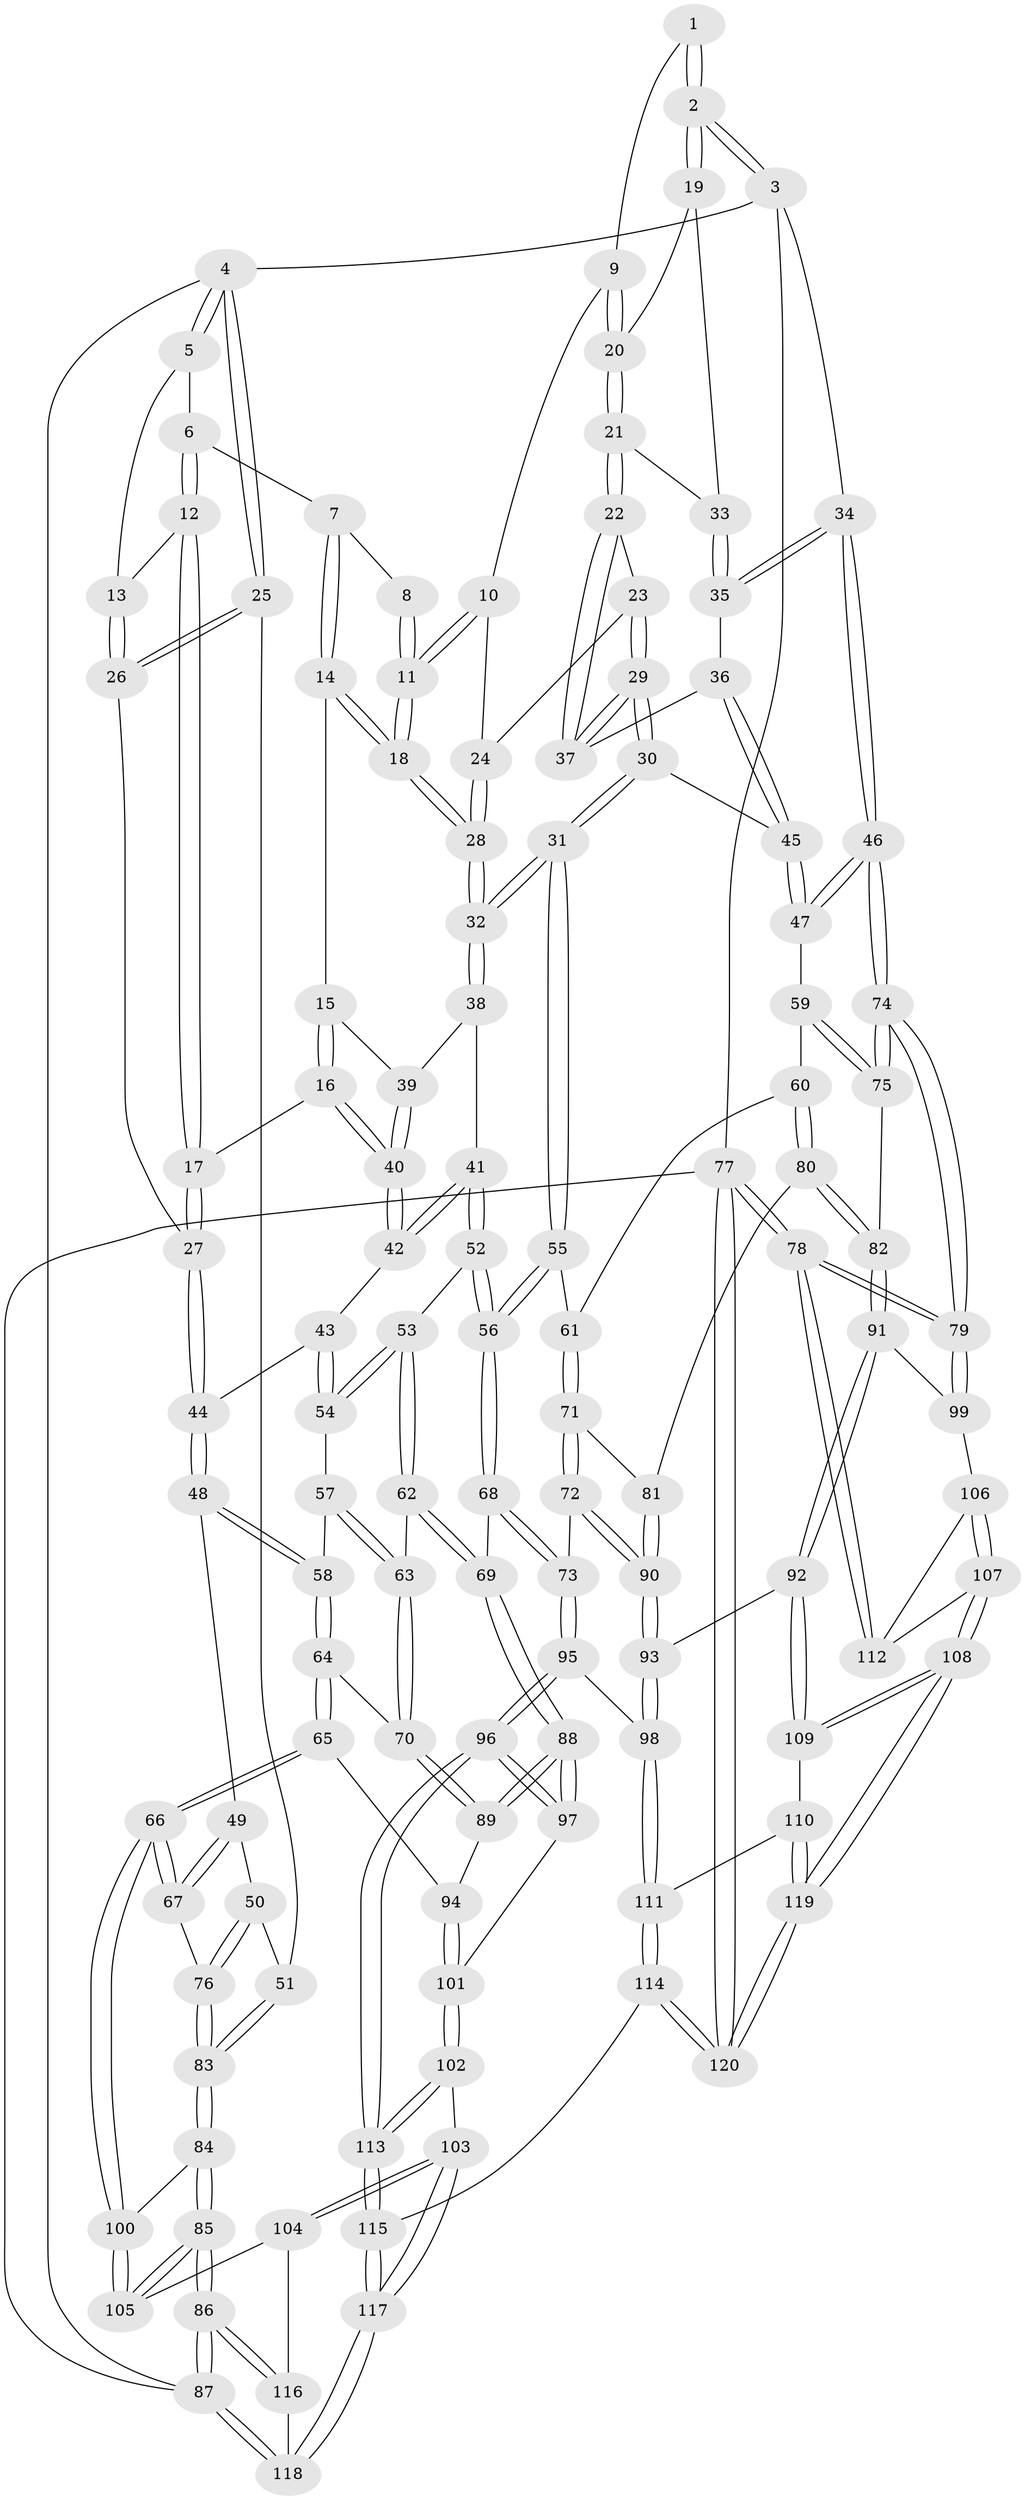 // coarse degree distribution, {1: 0.05555555555555555, 2: 0.08333333333333333, 4: 0.19444444444444445, 5: 0.25, 3: 0.2222222222222222, 9: 0.027777777777777776, 8: 0.05555555555555555, 6: 0.1111111111111111}
// Generated by graph-tools (version 1.1) at 2025/05/03/04/25 22:05:52]
// undirected, 120 vertices, 297 edges
graph export_dot {
graph [start="1"]
  node [color=gray90,style=filled];
  1 [pos="+0.8645182730289087+0"];
  2 [pos="+1+0"];
  3 [pos="+1+0"];
  4 [pos="+0+0"];
  5 [pos="+0.25728343572018525+0"];
  6 [pos="+0.3920429801644044+0"];
  7 [pos="+0.4118298722730382+0"];
  8 [pos="+0.7453227583005755+0"];
  9 [pos="+0.8397199561772064+0.07675647907132863"];
  10 [pos="+0.8312820160812415+0.0837629661478834"];
  11 [pos="+0.7135134740272009+0.056676133303510706"];
  12 [pos="+0.2869777089908564+0.020337673472035776"];
  13 [pos="+0.17937298360300188+0.07333663215621307"];
  14 [pos="+0.47250142746293156+0.06660906363158736"];
  15 [pos="+0.45541586633097514+0.09155571268751"];
  16 [pos="+0.3206748808811072+0.17729143575605552"];
  17 [pos="+0.2691230374725252+0.16876085174486538"];
  18 [pos="+0.6626168117795025+0.182889758691286"];
  19 [pos="+1+0"];
  20 [pos="+0.9262023533935846+0.07755477935060529"];
  21 [pos="+0.9008071165733825+0.14363780907125517"];
  22 [pos="+0.8910796785135718+0.15174280507127716"];
  23 [pos="+0.8352974098513039+0.1001459771586139"];
  24 [pos="+0.8331361814948514+0.0954625371563418"];
  25 [pos="+0+0.1851034973968663"];
  26 [pos="+0.08747080375467099+0.1722751780605527"];
  27 [pos="+0.208536503451697+0.19382784202793582"];
  28 [pos="+0.680011297696696+0.23750485025331391"];
  29 [pos="+0.7833269639232293+0.2563963431885203"];
  30 [pos="+0.7507281708562488+0.28662915829330077"];
  31 [pos="+0.697330461765908+0.2859190570278405"];
  32 [pos="+0.6854137521722888+0.2573645932939753"];
  33 [pos="+0.9613844462664914+0.16977070439555547"];
  34 [pos="+1+0.2113579679212904"];
  35 [pos="+0.9917933900601956+0.21030956652469032"];
  36 [pos="+0.9691988494689608+0.22501453079678305"];
  37 [pos="+0.8668774503881408+0.18922340102095622"];
  38 [pos="+0.476152372780218+0.2275057039887485"];
  39 [pos="+0.45290114869382414+0.19921367523270817"];
  40 [pos="+0.37902288397879574+0.27618541375902506"];
  41 [pos="+0.4590508423940664+0.33251462681345045"];
  42 [pos="+0.38171327212330464+0.301786131657122"];
  43 [pos="+0.3328313091586187+0.33753674018337987"];
  44 [pos="+0.26417360040830073+0.3372502681691879"];
  45 [pos="+0.8949611800848645+0.3565826927967079"];
  46 [pos="+1+0.4295190443124187"];
  47 [pos="+0.9424333465331663+0.40088302868083325"];
  48 [pos="+0.21009266741057606+0.39935152345815494"];
  49 [pos="+0.18799335103369974+0.4067046216791738"];
  50 [pos="+0+0.24422444840520627"];
  51 [pos="+0+0.20867181862320358"];
  52 [pos="+0.5166909021847674+0.37568895648888395"];
  53 [pos="+0.48495291891247766+0.41358433559040686"];
  54 [pos="+0.3550876415031577+0.42467230020308006"];
  55 [pos="+0.6527299774071367+0.35716038780688464"];
  56 [pos="+0.6514959437116356+0.35806419094104014"];
  57 [pos="+0.34792648617535965+0.4410451970248323"];
  58 [pos="+0.2975436444378774+0.467654564893568"];
  59 [pos="+0.9213087940631731+0.4381634426880333"];
  60 [pos="+0.8751528222869278+0.49806529759936247"];
  61 [pos="+0.7219793199133069+0.44922248670280857"];
  62 [pos="+0.44657640516132313+0.5233703078023442"];
  63 [pos="+0.4187731417352027+0.5334765086705718"];
  64 [pos="+0.2915225156432103+0.5396138013373486"];
  65 [pos="+0.18297985716946183+0.6121821133665662"];
  66 [pos="+0.17047619735653685+0.6135062205930568"];
  67 [pos="+0.15483942507745233+0.5831076874887506"];
  68 [pos="+0.6001731968374605+0.5783153907521966"];
  69 [pos="+0.5223997988925632+0.5727141605292498"];
  70 [pos="+0.38997335397217897+0.5615994805845366"];
  71 [pos="+0.7531497313958215+0.5227737754404459"];
  72 [pos="+0.7043961717586223+0.6010182604021269"];
  73 [pos="+0.6022264679109924+0.5818692614439077"];
  74 [pos="+1+0.553887891188738"];
  75 [pos="+0.9627661033255811+0.6061876938974321"];
  76 [pos="+0.11401578413633072+0.5589134144995668"];
  77 [pos="+1+1"];
  78 [pos="+1+0.8627621568956384"];
  79 [pos="+1+0.762296258161646"];
  80 [pos="+0.856269209173476+0.5490235246187669"];
  81 [pos="+0.8231498195217795+0.5580360042753213"];
  82 [pos="+0.9156908349727005+0.6264616069778599"];
  83 [pos="+0+0.5710214469142674"];
  84 [pos="+0+0.605601899463853"];
  85 [pos="+0+0.7483690406825587"];
  86 [pos="+0+1"];
  87 [pos="+0+1"];
  88 [pos="+0.42305382086696236+0.7175943736330822"];
  89 [pos="+0.3879241498030859+0.6648081302363358"];
  90 [pos="+0.7609873211178084+0.6567303422380208"];
  91 [pos="+0.8838344970052844+0.7275515793027664"];
  92 [pos="+0.86760635630686+0.7316198808309877"];
  93 [pos="+0.7706196241825564+0.6977773601173818"];
  94 [pos="+0.25715680050686296+0.6455157257819445"];
  95 [pos="+0.5883704725121803+0.7930495375912265"];
  96 [pos="+0.48527962810552266+0.8098995588124384"];
  97 [pos="+0.4405891340589367+0.7809276395811056"];
  98 [pos="+0.6138626354887297+0.8028832981865336"];
  99 [pos="+0.9081830844564268+0.7408245532568821"];
  100 [pos="+0.14737679731052875+0.6596650804967867"];
  101 [pos="+0.33022299886007817+0.803740031250419"];
  102 [pos="+0.2573811317268248+0.8357238301438863"];
  103 [pos="+0.21134857572785182+0.8433710964469475"];
  104 [pos="+0.15860224972324763+0.817674147915032"];
  105 [pos="+0.13351334933752956+0.7464791707349703"];
  106 [pos="+0.9133465219810488+0.7592807929381049"];
  107 [pos="+0.9375985436690766+0.9170159700038033"];
  108 [pos="+0.9054755633672057+0.940866509667106"];
  109 [pos="+0.8180402882941432+0.8535526142059923"];
  110 [pos="+0.7352521297728132+0.8766127386075103"];
  111 [pos="+0.6309921998615095+0.8254024339035039"];
  112 [pos="+1+0.897564167795465"];
  113 [pos="+0.42943593220807025+1"];
  114 [pos="+0.6290951932135963+1"];
  115 [pos="+0.4206672372840004+1"];
  116 [pos="+0.13979099553794092+0.8350346996574641"];
  117 [pos="+0.27872349479485603+1"];
  118 [pos="+0.08489850409639539+1"];
  119 [pos="+0.8218001805537681+1"];
  120 [pos="+0.8175596647868326+1"];
  1 -- 2;
  1 -- 2;
  1 -- 9;
  2 -- 3;
  2 -- 3;
  2 -- 19;
  2 -- 19;
  3 -- 4;
  3 -- 34;
  3 -- 77;
  4 -- 5;
  4 -- 5;
  4 -- 25;
  4 -- 25;
  4 -- 87;
  5 -- 6;
  5 -- 13;
  6 -- 7;
  6 -- 12;
  6 -- 12;
  7 -- 8;
  7 -- 14;
  7 -- 14;
  8 -- 11;
  8 -- 11;
  9 -- 10;
  9 -- 20;
  9 -- 20;
  10 -- 11;
  10 -- 11;
  10 -- 24;
  11 -- 18;
  11 -- 18;
  12 -- 13;
  12 -- 17;
  12 -- 17;
  13 -- 26;
  13 -- 26;
  14 -- 15;
  14 -- 18;
  14 -- 18;
  15 -- 16;
  15 -- 16;
  15 -- 39;
  16 -- 17;
  16 -- 40;
  16 -- 40;
  17 -- 27;
  17 -- 27;
  18 -- 28;
  18 -- 28;
  19 -- 20;
  19 -- 33;
  20 -- 21;
  20 -- 21;
  21 -- 22;
  21 -- 22;
  21 -- 33;
  22 -- 23;
  22 -- 37;
  22 -- 37;
  23 -- 24;
  23 -- 29;
  23 -- 29;
  24 -- 28;
  24 -- 28;
  25 -- 26;
  25 -- 26;
  25 -- 51;
  26 -- 27;
  27 -- 44;
  27 -- 44;
  28 -- 32;
  28 -- 32;
  29 -- 30;
  29 -- 30;
  29 -- 37;
  29 -- 37;
  30 -- 31;
  30 -- 31;
  30 -- 45;
  31 -- 32;
  31 -- 32;
  31 -- 55;
  31 -- 55;
  32 -- 38;
  32 -- 38;
  33 -- 35;
  33 -- 35;
  34 -- 35;
  34 -- 35;
  34 -- 46;
  34 -- 46;
  35 -- 36;
  36 -- 37;
  36 -- 45;
  36 -- 45;
  38 -- 39;
  38 -- 41;
  39 -- 40;
  39 -- 40;
  40 -- 42;
  40 -- 42;
  41 -- 42;
  41 -- 42;
  41 -- 52;
  41 -- 52;
  42 -- 43;
  43 -- 44;
  43 -- 54;
  43 -- 54;
  44 -- 48;
  44 -- 48;
  45 -- 47;
  45 -- 47;
  46 -- 47;
  46 -- 47;
  46 -- 74;
  46 -- 74;
  47 -- 59;
  48 -- 49;
  48 -- 58;
  48 -- 58;
  49 -- 50;
  49 -- 67;
  49 -- 67;
  50 -- 51;
  50 -- 76;
  50 -- 76;
  51 -- 83;
  51 -- 83;
  52 -- 53;
  52 -- 56;
  52 -- 56;
  53 -- 54;
  53 -- 54;
  53 -- 62;
  53 -- 62;
  54 -- 57;
  55 -- 56;
  55 -- 56;
  55 -- 61;
  56 -- 68;
  56 -- 68;
  57 -- 58;
  57 -- 63;
  57 -- 63;
  58 -- 64;
  58 -- 64;
  59 -- 60;
  59 -- 75;
  59 -- 75;
  60 -- 61;
  60 -- 80;
  60 -- 80;
  61 -- 71;
  61 -- 71;
  62 -- 63;
  62 -- 69;
  62 -- 69;
  63 -- 70;
  63 -- 70;
  64 -- 65;
  64 -- 65;
  64 -- 70;
  65 -- 66;
  65 -- 66;
  65 -- 94;
  66 -- 67;
  66 -- 67;
  66 -- 100;
  66 -- 100;
  67 -- 76;
  68 -- 69;
  68 -- 73;
  68 -- 73;
  69 -- 88;
  69 -- 88;
  70 -- 89;
  70 -- 89;
  71 -- 72;
  71 -- 72;
  71 -- 81;
  72 -- 73;
  72 -- 90;
  72 -- 90;
  73 -- 95;
  73 -- 95;
  74 -- 75;
  74 -- 75;
  74 -- 79;
  74 -- 79;
  75 -- 82;
  76 -- 83;
  76 -- 83;
  77 -- 78;
  77 -- 78;
  77 -- 120;
  77 -- 120;
  77 -- 87;
  78 -- 79;
  78 -- 79;
  78 -- 112;
  78 -- 112;
  79 -- 99;
  79 -- 99;
  80 -- 81;
  80 -- 82;
  80 -- 82;
  81 -- 90;
  81 -- 90;
  82 -- 91;
  82 -- 91;
  83 -- 84;
  83 -- 84;
  84 -- 85;
  84 -- 85;
  84 -- 100;
  85 -- 86;
  85 -- 86;
  85 -- 105;
  85 -- 105;
  86 -- 87;
  86 -- 87;
  86 -- 116;
  86 -- 116;
  87 -- 118;
  87 -- 118;
  88 -- 89;
  88 -- 89;
  88 -- 97;
  88 -- 97;
  89 -- 94;
  90 -- 93;
  90 -- 93;
  91 -- 92;
  91 -- 92;
  91 -- 99;
  92 -- 93;
  92 -- 109;
  92 -- 109;
  93 -- 98;
  93 -- 98;
  94 -- 101;
  94 -- 101;
  95 -- 96;
  95 -- 96;
  95 -- 98;
  96 -- 97;
  96 -- 97;
  96 -- 113;
  96 -- 113;
  97 -- 101;
  98 -- 111;
  98 -- 111;
  99 -- 106;
  100 -- 105;
  100 -- 105;
  101 -- 102;
  101 -- 102;
  102 -- 103;
  102 -- 113;
  102 -- 113;
  103 -- 104;
  103 -- 104;
  103 -- 117;
  103 -- 117;
  104 -- 105;
  104 -- 116;
  106 -- 107;
  106 -- 107;
  106 -- 112;
  107 -- 108;
  107 -- 108;
  107 -- 112;
  108 -- 109;
  108 -- 109;
  108 -- 119;
  108 -- 119;
  109 -- 110;
  110 -- 111;
  110 -- 119;
  110 -- 119;
  111 -- 114;
  111 -- 114;
  113 -- 115;
  113 -- 115;
  114 -- 115;
  114 -- 120;
  114 -- 120;
  115 -- 117;
  115 -- 117;
  116 -- 118;
  117 -- 118;
  117 -- 118;
  119 -- 120;
  119 -- 120;
}
